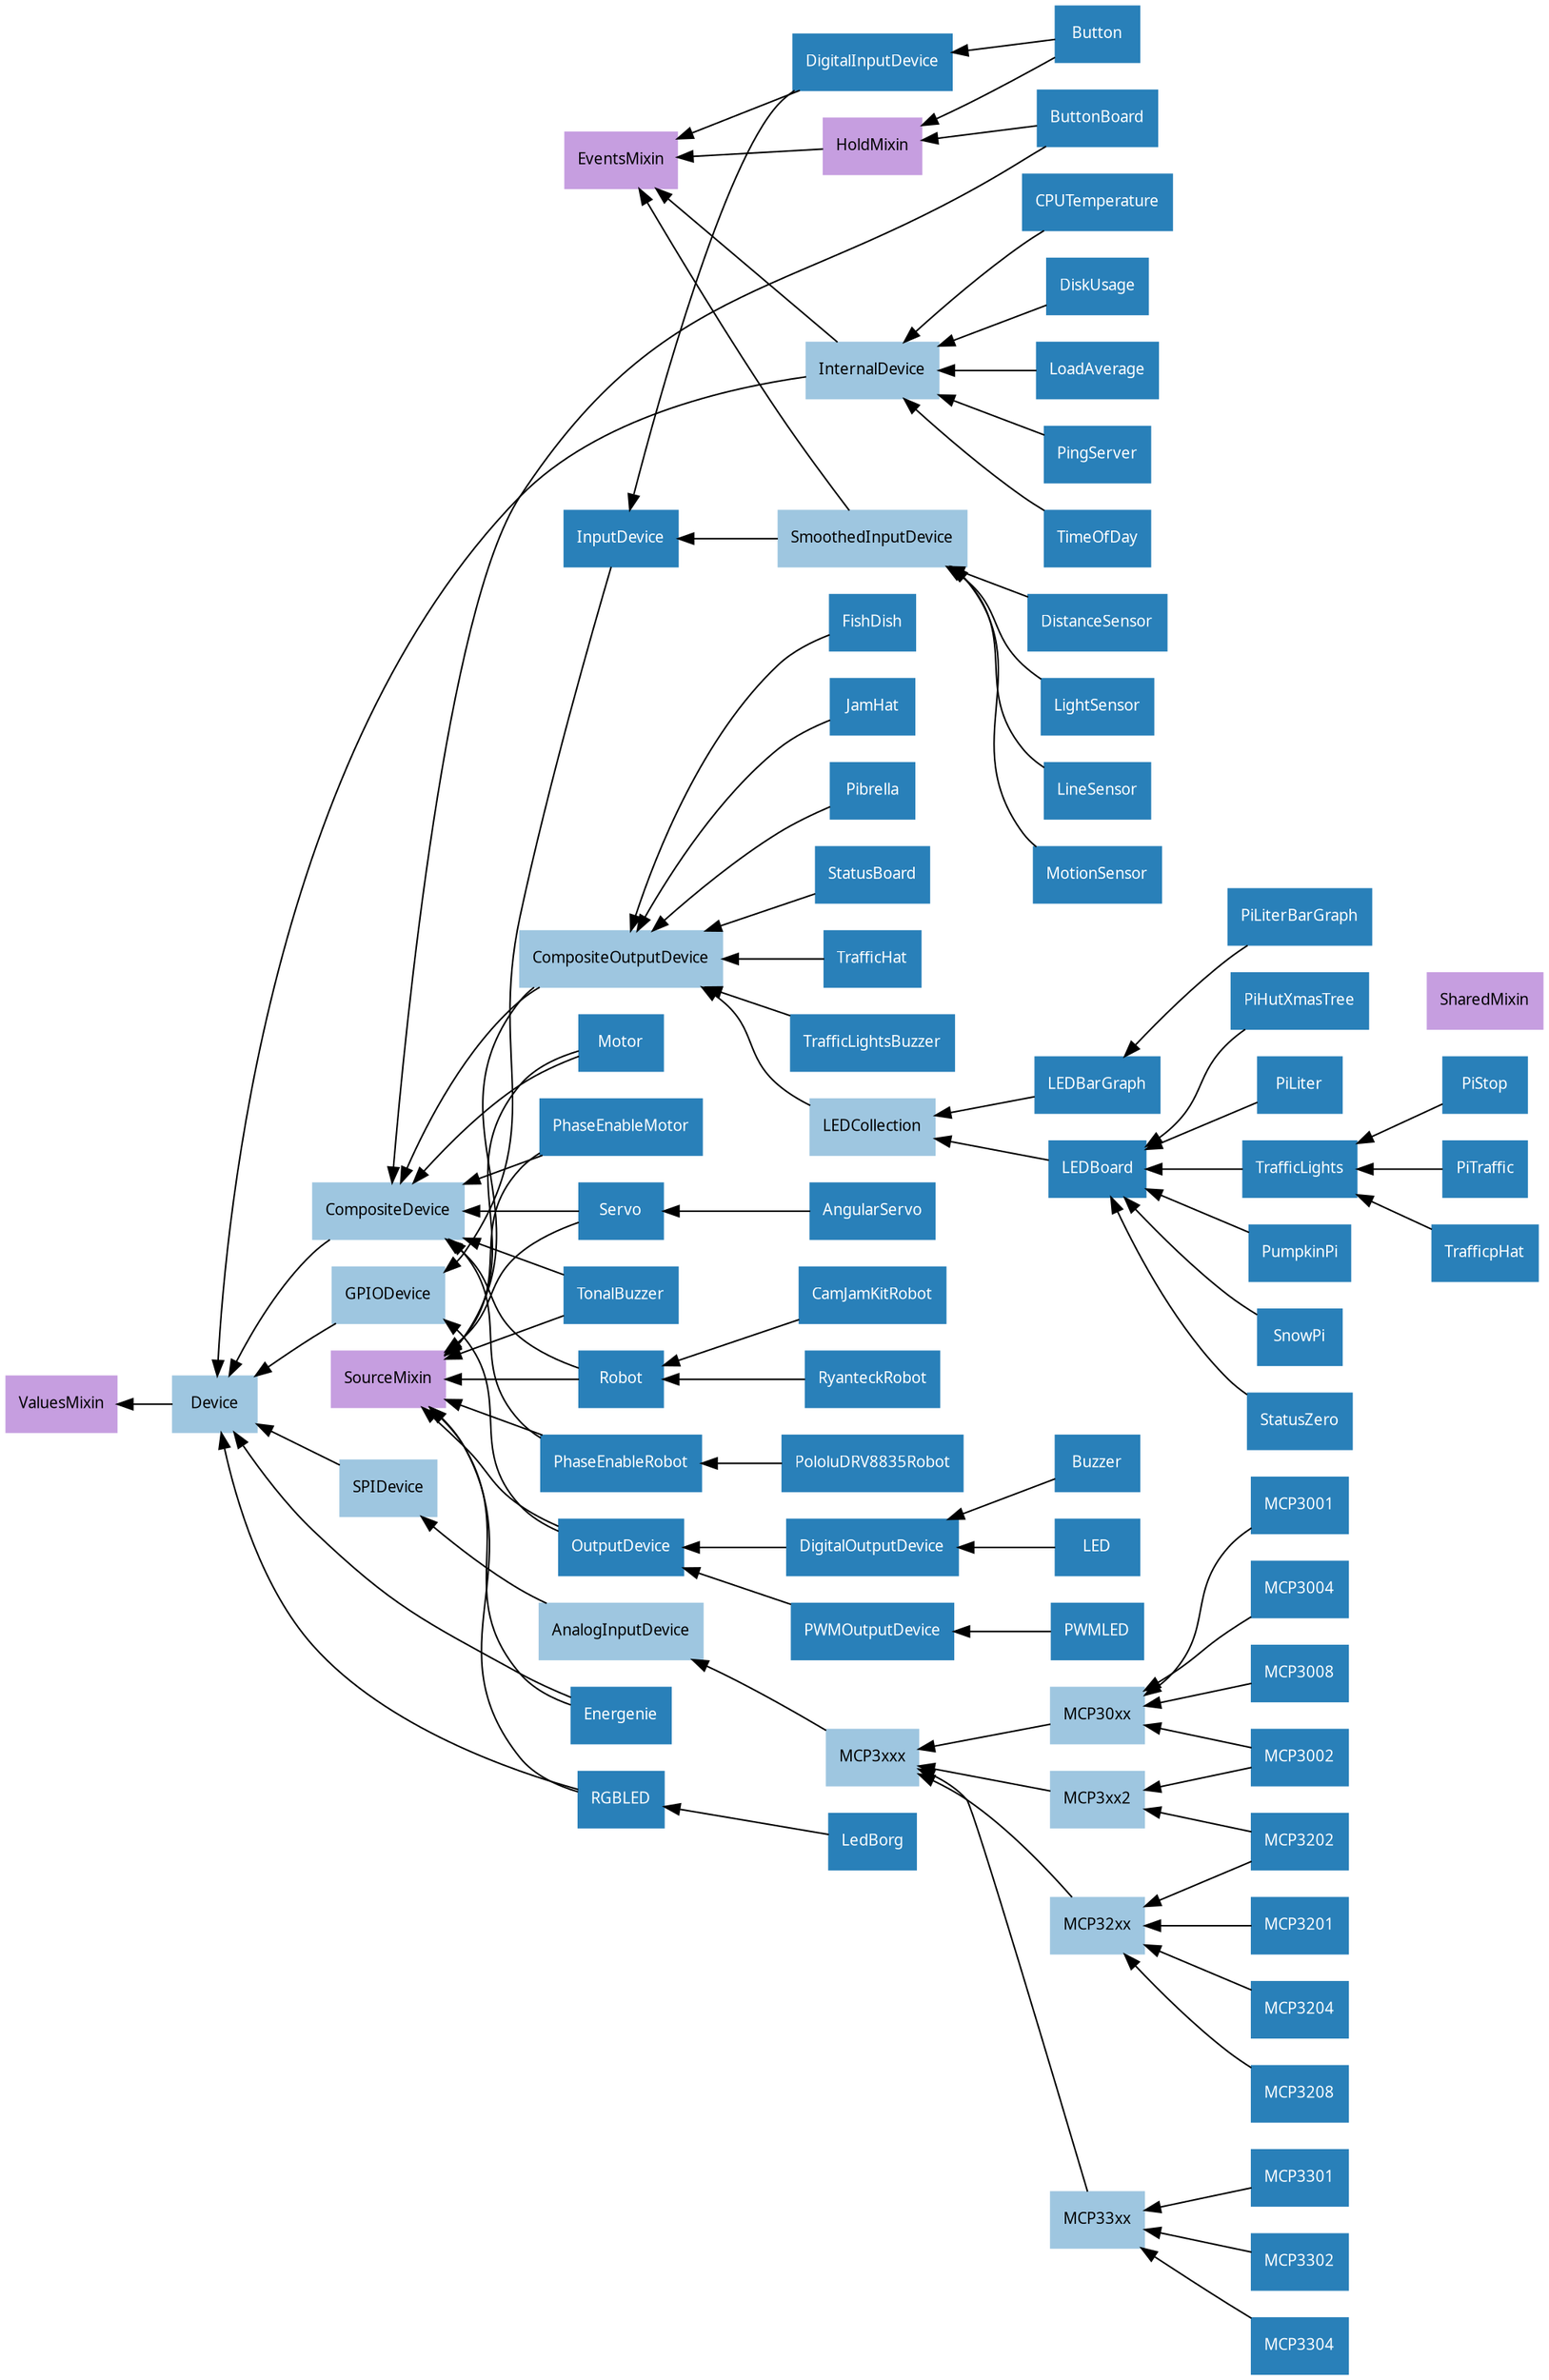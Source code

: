 digraph classes {
    graph [rankdir=RL];
    node [shape=rect, style=filled, fontname=Sans, fontsize=10];
    edge [];

    /* Mixin classes */
    node [color="#c69ee0", fontcolor="#000000"]

    EventsMixin;
    HoldMixin;
    SharedMixin;
    SourceMixin;
    ValuesMixin;

    /* Abstract classes */
    node [color="#9ec6e0", fontcolor="#000000"]

    AnalogInputDevice;
    CompositeDevice;
    CompositeOutputDevice;
    Device;
    GPIODevice;
    InternalDevice;
    LEDCollection;
    MCP30xx;
    MCP32xx;
    MCP33xx;
    MCP3xx2;
    MCP3xxx;
    SPIDevice;
    SmoothedInputDevice;

    /* Concrete classes */
    node [color="#2980b9", fontcolor="#ffffff"];

    AnalogInputDevice->SPIDevice;
    AngularServo->Servo;
    Button->DigitalInputDevice;
    Button->HoldMixin;
    ButtonBoard->CompositeDevice;
    ButtonBoard->HoldMixin;
    Buzzer->DigitalOutputDevice;
    CPUTemperature->InternalDevice;
    CamJamKitRobot->Robot;
    CompositeDevice->Device;
    CompositeOutputDevice->CompositeDevice;
    CompositeOutputDevice->SourceMixin;
    Device->ValuesMixin;
    DigitalInputDevice->EventsMixin;
    DigitalInputDevice->InputDevice;
    DigitalOutputDevice->OutputDevice;
    DiskUsage->InternalDevice;
    DistanceSensor->SmoothedInputDevice;
    Energenie->Device;
    Energenie->SourceMixin;
    FishDish->CompositeOutputDevice;
    GPIODevice->Device;
    HoldMixin->EventsMixin;
    InputDevice->GPIODevice;
    InternalDevice->Device;
    InternalDevice->EventsMixin;
    JamHat->CompositeOutputDevice;
    LED->DigitalOutputDevice;
    LEDBarGraph->LEDCollection;
    LEDBoard->LEDCollection;
    LEDCollection->CompositeOutputDevice;
    LedBorg->RGBLED;
    LightSensor->SmoothedInputDevice;
    LineSensor->SmoothedInputDevice;
    LoadAverage->InternalDevice;
    MCP3001->MCP30xx;
    MCP3002->MCP30xx;
    MCP3002->MCP3xx2;
    MCP3004->MCP30xx;
    MCP3008->MCP30xx;
    MCP30xx->MCP3xxx;
    MCP3201->MCP32xx;
    MCP3202->MCP32xx;
    MCP3202->MCP3xx2;
    MCP3204->MCP32xx;
    MCP3208->MCP32xx;
    MCP32xx->MCP3xxx;
    MCP3301->MCP33xx;
    MCP3302->MCP33xx;
    MCP3304->MCP33xx;
    MCP33xx->MCP3xxx;
    MCP3xx2->MCP3xxx;
    MCP3xxx->AnalogInputDevice;
    MotionSensor->SmoothedInputDevice;
    Motor->CompositeDevice;
    Motor->SourceMixin;
    OutputDevice->GPIODevice;
    OutputDevice->SourceMixin;
    PWMLED->PWMOutputDevice;
    PWMOutputDevice->OutputDevice;
    PhaseEnableMotor->CompositeDevice;
    PhaseEnableMotor->SourceMixin;
    PhaseEnableRobot->CompositeDevice;
    PhaseEnableRobot->SourceMixin;
    PiHutXmasTree->LEDBoard;
    PiLiter->LEDBoard;
    PiLiterBarGraph->LEDBarGraph;
    PiStop->TrafficLights;
    PiTraffic->TrafficLights;
    Pibrella->CompositeOutputDevice;
    PingServer->InternalDevice;
    PololuDRV8835Robot->PhaseEnableRobot;
    PumpkinPi->LEDBoard;
    RGBLED->Device;
    RGBLED->SourceMixin;
    Robot->CompositeDevice;
    Robot->SourceMixin;
    RyanteckRobot->Robot;
    SPIDevice->Device;
    Servo->CompositeDevice;
    Servo->SourceMixin;
    SmoothedInputDevice->EventsMixin;
    SmoothedInputDevice->InputDevice;
    SnowPi->LEDBoard;
    StatusBoard->CompositeOutputDevice;
    StatusZero->LEDBoard;
    TimeOfDay->InternalDevice;
    TonalBuzzer->CompositeDevice;
    TonalBuzzer->SourceMixin;
    TrafficHat->CompositeOutputDevice;
    TrafficLights->LEDBoard;
    TrafficLightsBuzzer->CompositeOutputDevice;
    TrafficpHat->TrafficLights;
}
